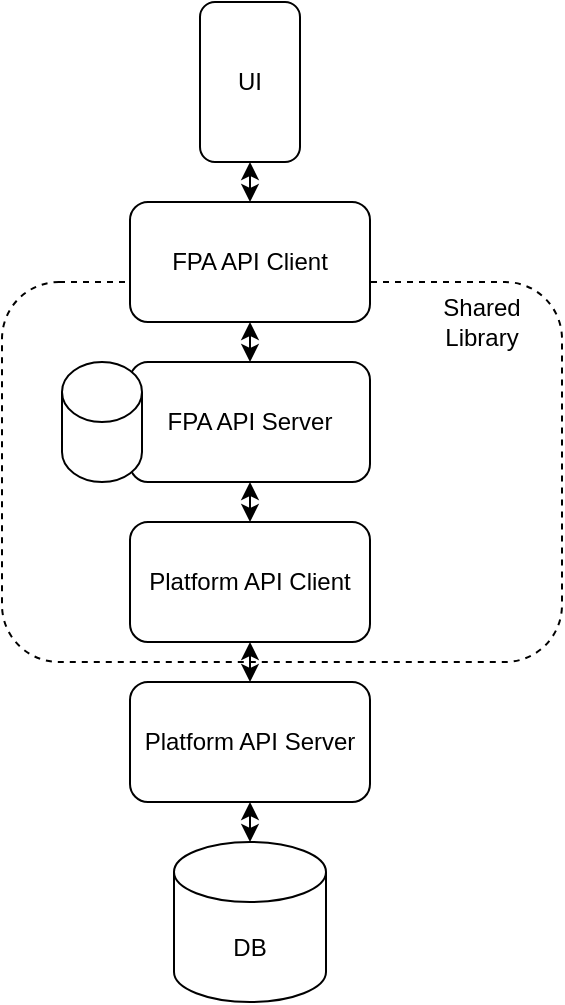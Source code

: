 <mxfile version="14.6.13" type="github">
  <diagram id="MjMGqF-46WkJ2qRBwPvp" name="Page-1">
    <mxGraphModel dx="1350" dy="713" grid="1" gridSize="10" guides="1" tooltips="1" connect="1" arrows="1" fold="1" page="1" pageScale="1" pageWidth="827" pageHeight="1169" math="0" shadow="0">
      <root>
        <mxCell id="0" />
        <mxCell id="1" parent="0" />
        <mxCell id="24lAhe8oEmpY3K6IrWR_-10" value="" style="rounded=1;whiteSpace=wrap;html=1;dashed=1;" vertex="1" parent="1">
          <mxGeometry x="250" y="270" width="280" height="190" as="geometry" />
        </mxCell>
        <mxCell id="24lAhe8oEmpY3K6IrWR_-2" value="UI" style="rounded=1;whiteSpace=wrap;html=1;" vertex="1" parent="1">
          <mxGeometry x="349" y="130" width="50" height="80" as="geometry" />
        </mxCell>
        <mxCell id="24lAhe8oEmpY3K6IrWR_-5" value="FPA API Server" style="rounded=1;whiteSpace=wrap;html=1;" vertex="1" parent="1">
          <mxGeometry x="314" y="310" width="120" height="60" as="geometry" />
        </mxCell>
        <mxCell id="24lAhe8oEmpY3K6IrWR_-6" value="Platform API Client" style="rounded=1;whiteSpace=wrap;html=1;" vertex="1" parent="1">
          <mxGeometry x="314" y="390" width="120" height="60" as="geometry" />
        </mxCell>
        <mxCell id="24lAhe8oEmpY3K6IrWR_-8" value="Platform API Server" style="rounded=1;whiteSpace=wrap;html=1;" vertex="1" parent="1">
          <mxGeometry x="314" y="470" width="120" height="60" as="geometry" />
        </mxCell>
        <mxCell id="24lAhe8oEmpY3K6IrWR_-9" value="FPA API Client" style="rounded=1;whiteSpace=wrap;html=1;" vertex="1" parent="1">
          <mxGeometry x="314" y="230" width="120" height="60" as="geometry" />
        </mxCell>
        <mxCell id="24lAhe8oEmpY3K6IrWR_-12" value="DB" style="shape=cylinder3;whiteSpace=wrap;html=1;boundedLbl=1;backgroundOutline=1;size=15;" vertex="1" parent="1">
          <mxGeometry x="336" y="550" width="76" height="80" as="geometry" />
        </mxCell>
        <mxCell id="24lAhe8oEmpY3K6IrWR_-13" value="" style="shape=cylinder3;whiteSpace=wrap;html=1;boundedLbl=1;backgroundOutline=1;size=15;" vertex="1" parent="1">
          <mxGeometry x="280" y="310" width="40" height="60" as="geometry" />
        </mxCell>
        <mxCell id="24lAhe8oEmpY3K6IrWR_-14" value="Shared Library" style="text;html=1;strokeColor=none;fillColor=none;align=center;verticalAlign=middle;whiteSpace=wrap;rounded=0;" vertex="1" parent="1">
          <mxGeometry x="470" y="280" width="40" height="20" as="geometry" />
        </mxCell>
        <mxCell id="24lAhe8oEmpY3K6IrWR_-15" value="" style="endArrow=classic;startArrow=classic;html=1;exitX=0.5;exitY=0;exitDx=0;exitDy=0;entryX=0.5;entryY=1;entryDx=0;entryDy=0;" edge="1" parent="1" source="24lAhe8oEmpY3K6IrWR_-9" target="24lAhe8oEmpY3K6IrWR_-2">
          <mxGeometry width="50" height="50" relative="1" as="geometry">
            <mxPoint x="370" y="230" as="sourcePoint" />
            <mxPoint x="370" y="210" as="targetPoint" />
          </mxGeometry>
        </mxCell>
        <mxCell id="24lAhe8oEmpY3K6IrWR_-20" value="" style="endArrow=classic;startArrow=classic;html=1;entryX=0.5;entryY=0;entryDx=0;entryDy=0;exitX=0.5;exitY=1;exitDx=0;exitDy=0;exitPerimeter=0;" edge="1" parent="1" source="24lAhe8oEmpY3K6IrWR_-9" target="24lAhe8oEmpY3K6IrWR_-5">
          <mxGeometry width="50" height="50" relative="1" as="geometry">
            <mxPoint x="380" y="240" as="sourcePoint" />
            <mxPoint x="380" y="300" as="targetPoint" />
          </mxGeometry>
        </mxCell>
        <mxCell id="24lAhe8oEmpY3K6IrWR_-22" value="" style="endArrow=classic;startArrow=classic;html=1;entryX=0.5;entryY=1;entryDx=0;entryDy=0;" edge="1" parent="1" target="24lAhe8oEmpY3K6IrWR_-5">
          <mxGeometry width="50" height="50" relative="1" as="geometry">
            <mxPoint x="374" y="390" as="sourcePoint" />
            <mxPoint x="440" y="390" as="targetPoint" />
            <Array as="points" />
          </mxGeometry>
        </mxCell>
        <mxCell id="24lAhe8oEmpY3K6IrWR_-23" value="" style="endArrow=classic;startArrow=classic;html=1;exitX=0.5;exitY=0;exitDx=0;exitDy=0;exitPerimeter=0;entryX=0.5;entryY=1;entryDx=0;entryDy=0;" edge="1" parent="1" source="24lAhe8oEmpY3K6IrWR_-12" target="24lAhe8oEmpY3K6IrWR_-8">
          <mxGeometry width="50" height="50" relative="1" as="geometry">
            <mxPoint x="390" y="550" as="sourcePoint" />
            <mxPoint x="440" y="500" as="targetPoint" />
          </mxGeometry>
        </mxCell>
        <mxCell id="24lAhe8oEmpY3K6IrWR_-24" value="" style="endArrow=classic;startArrow=classic;html=1;exitX=0.5;exitY=0;exitDx=0;exitDy=0;entryX=0.5;entryY=1;entryDx=0;entryDy=0;" edge="1" parent="1" source="24lAhe8oEmpY3K6IrWR_-8" target="24lAhe8oEmpY3K6IrWR_-6">
          <mxGeometry width="50" height="50" relative="1" as="geometry">
            <mxPoint x="390" y="550" as="sourcePoint" />
            <mxPoint x="440" y="500" as="targetPoint" />
          </mxGeometry>
        </mxCell>
      </root>
    </mxGraphModel>
  </diagram>
</mxfile>
